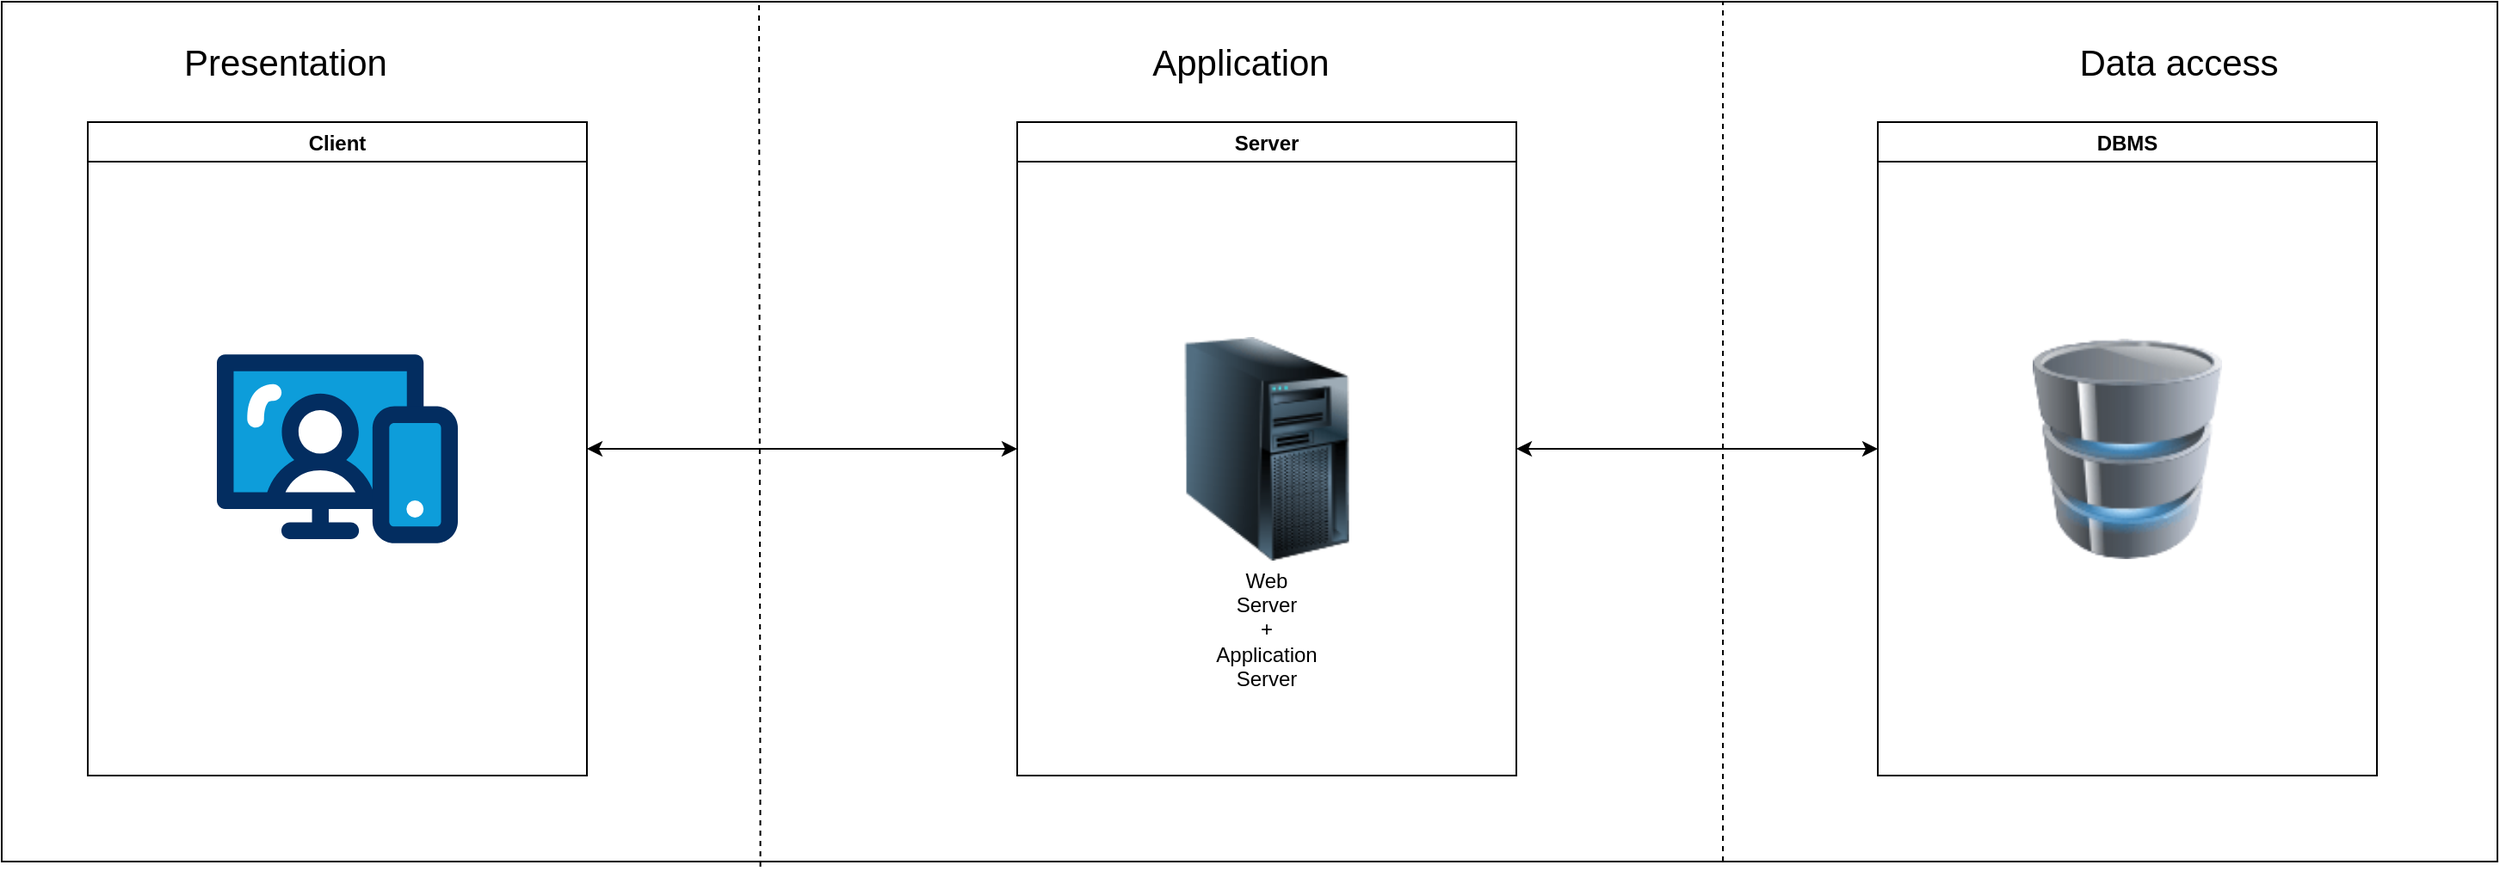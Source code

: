 <mxfile>
    <diagram name="Page-1" id="ghZD5XTV6IsXAwfLiHoJ">
        <mxGraphModel dx="2198" dy="1700" grid="1" gridSize="10" guides="1" tooltips="1" connect="1" arrows="1" fold="1" page="1" pageScale="1" pageWidth="850" pageHeight="1100" math="0" shadow="0">
            <root>
                <mxCell id="0"/>
                <mxCell id="1" parent="0"/>
                <mxCell id="dHWQA91jIuuRfFpEVWMk-2" value="" style="rounded=0;whiteSpace=wrap;html=1;gradientColor=none;" parent="1" vertex="1">
                    <mxGeometry x="140" y="90" width="1450" height="500" as="geometry"/>
                </mxCell>
                <mxCell id="dHWQA91jIuuRfFpEVWMk-3" value="&lt;font style=&quot;font-size: 21px;&quot;&gt;Presentation&lt;/font&gt;" style="text;html=1;strokeColor=none;fillColor=none;align=center;verticalAlign=middle;whiteSpace=wrap;rounded=0;" parent="1" vertex="1">
                    <mxGeometry x="180" y="90" width="250" height="70" as="geometry"/>
                </mxCell>
                <mxCell id="dHWQA91jIuuRfFpEVWMk-4" value="&lt;font style=&quot;font-size: 21px;&quot;&gt;Application&lt;/font&gt;" style="text;html=1;strokeColor=none;fillColor=none;align=center;verticalAlign=middle;whiteSpace=wrap;rounded=0;" parent="1" vertex="1">
                    <mxGeometry x="735" y="90" width="250" height="70" as="geometry"/>
                </mxCell>
                <mxCell id="dHWQA91jIuuRfFpEVWMk-5" value="&lt;font style=&quot;font-size: 21px;&quot;&gt;Data access&lt;/font&gt;" style="text;html=1;strokeColor=none;fillColor=none;align=center;verticalAlign=middle;whiteSpace=wrap;rounded=0;" parent="1" vertex="1">
                    <mxGeometry x="1280" y="90" width="250" height="70" as="geometry"/>
                </mxCell>
                <mxCell id="dHWQA91jIuuRfFpEVWMk-8" value="" style="endArrow=none;html=1;rounded=0;dashed=1;entryX=0.25;entryY=0;entryDx=0;entryDy=0;exitX=0.304;exitY=1.006;exitDx=0;exitDy=0;exitPerimeter=0;" parent="1" source="dHWQA91jIuuRfFpEVWMk-2" edge="1">
                    <mxGeometry width="50" height="50" relative="1" as="geometry">
                        <mxPoint x="580" y="580" as="sourcePoint"/>
                        <mxPoint x="580" y="90" as="targetPoint"/>
                    </mxGeometry>
                </mxCell>
                <mxCell id="dHWQA91jIuuRfFpEVWMk-9" value="" style="endArrow=none;html=1;rounded=0;dashed=1;entryX=0.25;entryY=0;entryDx=0;entryDy=0;" parent="1" edge="1">
                    <mxGeometry width="50" height="50" relative="1" as="geometry">
                        <mxPoint x="1140" y="590" as="sourcePoint"/>
                        <mxPoint x="1140" y="90" as="targetPoint"/>
                    </mxGeometry>
                </mxCell>
                <mxCell id="dHWQA91jIuuRfFpEVWMk-10" value="Client" style="swimlane;absoluteArcSize=0;" parent="1" vertex="1">
                    <mxGeometry x="190" y="160" width="290" height="380" as="geometry">
                        <mxRectangle x="240" y="330" width="100" height="30" as="alternateBounds"/>
                    </mxGeometry>
                </mxCell>
                <mxCell id="dHWQA91jIuuRfFpEVWMk-11" value="" style="verticalLabelPosition=bottom;aspect=fixed;html=1;shape=mxgraph.salesforce.web;" parent="dHWQA91jIuuRfFpEVWMk-10" vertex="1">
                    <mxGeometry x="75" y="134.7" width="140" height="110.6" as="geometry"/>
                </mxCell>
                <mxCell id="dHWQA91jIuuRfFpEVWMk-12" value="Server" style="swimlane;absoluteArcSize=0;" parent="1" vertex="1">
                    <mxGeometry x="730" y="160" width="290" height="380" as="geometry">
                        <mxRectangle x="240" y="330" width="100" height="30" as="alternateBounds"/>
                    </mxGeometry>
                </mxCell>
                <mxCell id="dHWQA91jIuuRfFpEVWMk-14" value="" style="image;html=1;image=img/lib/clip_art/computers/Server_Tower_128x128.png" parent="dHWQA91jIuuRfFpEVWMk-12" vertex="1">
                    <mxGeometry x="85" y="125" width="120" height="130" as="geometry"/>
                </mxCell>
                <mxCell id="2" value="Web Server&lt;br&gt;+&lt;br&gt;Application Server" style="text;html=1;strokeColor=none;fillColor=none;align=center;verticalAlign=middle;whiteSpace=wrap;rounded=0;" vertex="1" parent="dHWQA91jIuuRfFpEVWMk-12">
                    <mxGeometry x="115" y="280" width="60" height="30" as="geometry"/>
                </mxCell>
                <mxCell id="dHWQA91jIuuRfFpEVWMk-15" value="DBMS" style="swimlane;absoluteArcSize=0;" parent="1" vertex="1">
                    <mxGeometry x="1230" y="160" width="290" height="380" as="geometry">
                        <mxRectangle x="240" y="330" width="100" height="30" as="alternateBounds"/>
                    </mxGeometry>
                </mxCell>
                <mxCell id="dHWQA91jIuuRfFpEVWMk-17" value="" style="image;html=1;image=img/lib/clip_art/computers/Database_128x128.png" parent="dHWQA91jIuuRfFpEVWMk-15" vertex="1">
                    <mxGeometry x="90" y="125" width="110" height="130" as="geometry"/>
                </mxCell>
                <mxCell id="dHWQA91jIuuRfFpEVWMk-21" value="" style="endArrow=classic;startArrow=classic;html=1;rounded=0;exitX=1;exitY=0.5;exitDx=0;exitDy=0;entryX=0;entryY=0.5;entryDx=0;entryDy=0;" parent="1" source="dHWQA91jIuuRfFpEVWMk-10" target="dHWQA91jIuuRfFpEVWMk-12" edge="1">
                    <mxGeometry width="50" height="50" relative="1" as="geometry">
                        <mxPoint x="900" y="480" as="sourcePoint"/>
                        <mxPoint x="950" y="430" as="targetPoint"/>
                    </mxGeometry>
                </mxCell>
                <mxCell id="dHWQA91jIuuRfFpEVWMk-23" value="" style="endArrow=classic;startArrow=classic;html=1;rounded=0;entryX=0;entryY=0.5;entryDx=0;entryDy=0;exitX=1;exitY=0.5;exitDx=0;exitDy=0;" parent="1" source="dHWQA91jIuuRfFpEVWMk-12" target="dHWQA91jIuuRfFpEVWMk-15" edge="1">
                    <mxGeometry width="50" height="50" relative="1" as="geometry">
                        <mxPoint x="900" y="480" as="sourcePoint"/>
                        <mxPoint x="950" y="430" as="targetPoint"/>
                    </mxGeometry>
                </mxCell>
            </root>
        </mxGraphModel>
    </diagram>
</mxfile>